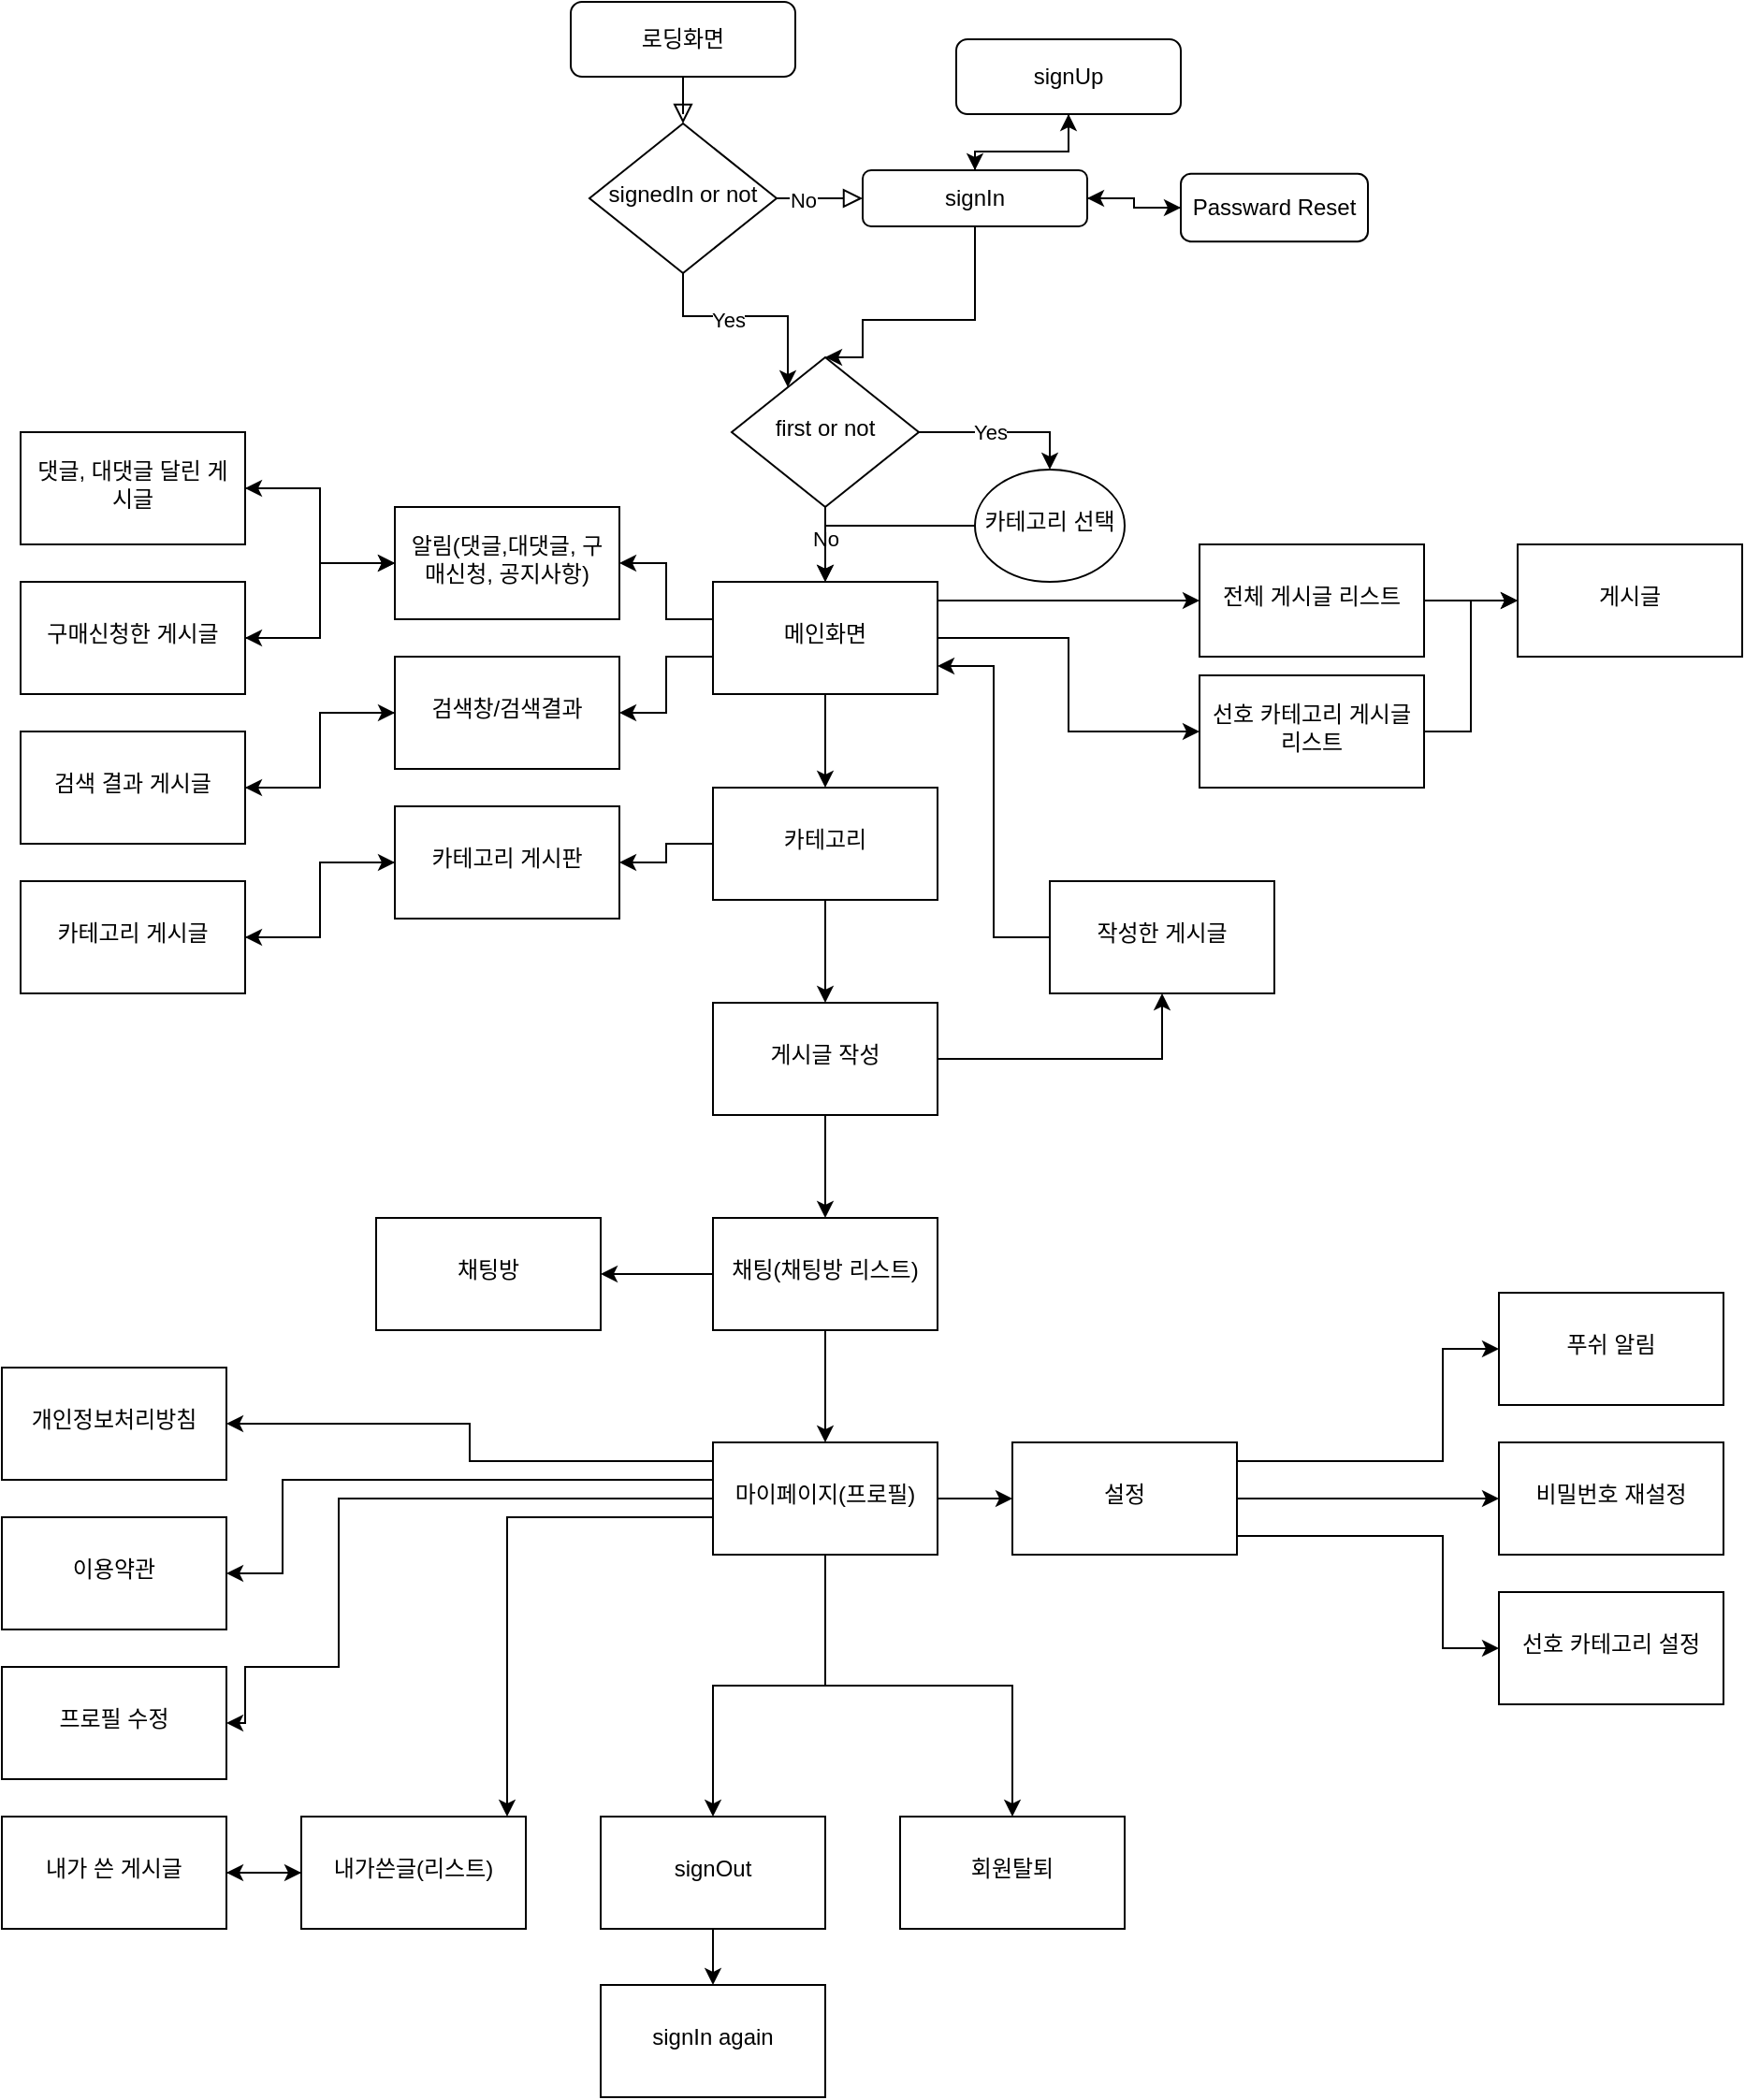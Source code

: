 <mxfile version="13.4.4" type="github"><diagram id="C5RBs43oDa-KdzZeNtuy" name="Page-1"><mxGraphModel dx="2650" dy="1219" grid="1" gridSize="10" guides="1" tooltips="1" connect="1" arrows="1" fold="1" page="1" pageScale="1" pageWidth="827" pageHeight="1169" math="0" shadow="0"><root><mxCell id="WIyWlLk6GJQsqaUBKTNV-0"/><mxCell id="WIyWlLk6GJQsqaUBKTNV-1" parent="WIyWlLk6GJQsqaUBKTNV-0"/><mxCell id="WIyWlLk6GJQsqaUBKTNV-2" value="" style="rounded=0;html=1;jettySize=auto;orthogonalLoop=1;fontSize=11;endArrow=block;endFill=0;endSize=8;strokeWidth=1;shadow=0;labelBackgroundColor=none;edgeStyle=orthogonalEdgeStyle;" parent="WIyWlLk6GJQsqaUBKTNV-1" source="WIyWlLk6GJQsqaUBKTNV-3" target="WIyWlLk6GJQsqaUBKTNV-6" edge="1"><mxGeometry relative="1" as="geometry"/></mxCell><mxCell id="WIyWlLk6GJQsqaUBKTNV-3" value="로딩화면" style="rounded=1;whiteSpace=wrap;html=1;fontSize=12;glass=0;strokeWidth=1;shadow=0;" parent="WIyWlLk6GJQsqaUBKTNV-1" vertex="1"><mxGeometry x="354" y="20" width="120" height="40" as="geometry"/></mxCell><mxCell id="WIyWlLk6GJQsqaUBKTNV-5" value="" style="edgeStyle=orthogonalEdgeStyle;rounded=0;html=1;jettySize=auto;orthogonalLoop=1;fontSize=11;endArrow=block;endFill=0;endSize=8;strokeWidth=1;shadow=0;labelBackgroundColor=none;" parent="WIyWlLk6GJQsqaUBKTNV-1" source="WIyWlLk6GJQsqaUBKTNV-6" target="WIyWlLk6GJQsqaUBKTNV-7" edge="1"><mxGeometry y="10" relative="1" as="geometry"><mxPoint as="offset"/></mxGeometry></mxCell><mxCell id="sGtQHa6h1BsGDVAT1yKp-20" value="No" style="edgeLabel;html=1;align=center;verticalAlign=middle;resizable=0;points=[];" vertex="1" connectable="0" parent="WIyWlLk6GJQsqaUBKTNV-5"><mxGeometry x="-0.391" y="-1" relative="1" as="geometry"><mxPoint as="offset"/></mxGeometry></mxCell><mxCell id="sGtQHa6h1BsGDVAT1yKp-14" value="" style="edgeStyle=orthogonalEdgeStyle;rounded=0;orthogonalLoop=1;jettySize=auto;html=1;" edge="1" parent="WIyWlLk6GJQsqaUBKTNV-1" source="WIyWlLk6GJQsqaUBKTNV-6" target="sGtQHa6h1BsGDVAT1yKp-13"><mxGeometry relative="1" as="geometry"><Array as="points"><mxPoint x="414" y="188"/><mxPoint x="470" y="188"/></Array></mxGeometry></mxCell><mxCell id="sGtQHa6h1BsGDVAT1yKp-22" value="Yes" style="edgeLabel;html=1;align=center;verticalAlign=middle;resizable=0;points=[];" vertex="1" connectable="0" parent="sGtQHa6h1BsGDVAT1yKp-14"><mxGeometry x="-0.206" y="-2" relative="1" as="geometry"><mxPoint as="offset"/></mxGeometry></mxCell><mxCell id="WIyWlLk6GJQsqaUBKTNV-6" value="signedIn or not" style="rhombus;whiteSpace=wrap;html=1;shadow=0;fontFamily=Helvetica;fontSize=12;align=center;strokeWidth=1;spacing=6;spacingTop=-4;" parent="WIyWlLk6GJQsqaUBKTNV-1" vertex="1"><mxGeometry x="364" y="85" width="100" height="80" as="geometry"/></mxCell><mxCell id="sGtQHa6h1BsGDVAT1yKp-2" value="" style="edgeStyle=orthogonalEdgeStyle;rounded=0;orthogonalLoop=1;jettySize=auto;html=1;" edge="1" parent="WIyWlLk6GJQsqaUBKTNV-1" source="WIyWlLk6GJQsqaUBKTNV-7" target="2"><mxGeometry relative="1" as="geometry"><Array as="points"><mxPoint x="570" y="100"/><mxPoint x="620" y="100"/></Array></mxGeometry></mxCell><mxCell id="sGtQHa6h1BsGDVAT1yKp-4" value="" style="edgeStyle=orthogonalEdgeStyle;rounded=0;orthogonalLoop=1;jettySize=auto;html=1;" edge="1" parent="WIyWlLk6GJQsqaUBKTNV-1" source="WIyWlLk6GJQsqaUBKTNV-7" target="sGtQHa6h1BsGDVAT1yKp-3"><mxGeometry relative="1" as="geometry"/></mxCell><mxCell id="sGtQHa6h1BsGDVAT1yKp-21" style="edgeStyle=orthogonalEdgeStyle;rounded=0;orthogonalLoop=1;jettySize=auto;html=1;entryX=0.5;entryY=0;entryDx=0;entryDy=0;" edge="1" parent="WIyWlLk6GJQsqaUBKTNV-1" source="WIyWlLk6GJQsqaUBKTNV-7" target="sGtQHa6h1BsGDVAT1yKp-13"><mxGeometry relative="1" as="geometry"><mxPoint x="570" y="180" as="targetPoint"/><Array as="points"><mxPoint x="570" y="190"/><mxPoint x="510" y="190"/><mxPoint x="510" y="210"/></Array></mxGeometry></mxCell><mxCell id="WIyWlLk6GJQsqaUBKTNV-7" value="signIn" style="rounded=1;whiteSpace=wrap;html=1;fontSize=12;glass=0;strokeWidth=1;shadow=0;" parent="WIyWlLk6GJQsqaUBKTNV-1" vertex="1"><mxGeometry x="510" y="110" width="120" height="30" as="geometry"/></mxCell><mxCell id="sGtQHa6h1BsGDVAT1yKp-6" style="edgeStyle=orthogonalEdgeStyle;rounded=0;orthogonalLoop=1;jettySize=auto;html=1;entryX=0.5;entryY=0;entryDx=0;entryDy=0;" edge="1" parent="WIyWlLk6GJQsqaUBKTNV-1" source="2" target="WIyWlLk6GJQsqaUBKTNV-7"><mxGeometry relative="1" as="geometry"/></mxCell><mxCell id="2" value="signUp" style="whiteSpace=wrap;html=1;rounded=1;shadow=0;strokeWidth=1;glass=0;" vertex="1" parent="WIyWlLk6GJQsqaUBKTNV-1"><mxGeometry x="560" y="40" width="120" height="40" as="geometry"/></mxCell><mxCell id="sGtQHa6h1BsGDVAT1yKp-5" style="edgeStyle=orthogonalEdgeStyle;rounded=0;orthogonalLoop=1;jettySize=auto;html=1;entryX=1;entryY=0.5;entryDx=0;entryDy=0;" edge="1" parent="WIyWlLk6GJQsqaUBKTNV-1" source="sGtQHa6h1BsGDVAT1yKp-3" target="WIyWlLk6GJQsqaUBKTNV-7"><mxGeometry relative="1" as="geometry"/></mxCell><mxCell id="sGtQHa6h1BsGDVAT1yKp-3" value="Passward Reset" style="whiteSpace=wrap;html=1;rounded=1;shadow=0;strokeWidth=1;glass=0;" vertex="1" parent="WIyWlLk6GJQsqaUBKTNV-1"><mxGeometry x="680" y="111.88" width="100" height="36.25" as="geometry"/></mxCell><mxCell id="sGtQHa6h1BsGDVAT1yKp-17" value="" style="edgeStyle=orthogonalEdgeStyle;rounded=0;orthogonalLoop=1;jettySize=auto;html=1;" edge="1" parent="WIyWlLk6GJQsqaUBKTNV-1" source="sGtQHa6h1BsGDVAT1yKp-13" target="sGtQHa6h1BsGDVAT1yKp-16"><mxGeometry relative="1" as="geometry"/></mxCell><mxCell id="sGtQHa6h1BsGDVAT1yKp-18" value="No" style="edgeLabel;html=1;align=center;verticalAlign=middle;resizable=0;points=[];" vertex="1" connectable="0" parent="sGtQHa6h1BsGDVAT1yKp-17"><mxGeometry x="-0.086" y="2" relative="1" as="geometry"><mxPoint x="-2" y="-2" as="offset"/></mxGeometry></mxCell><mxCell id="sGtQHa6h1BsGDVAT1yKp-26" value="" style="edgeStyle=orthogonalEdgeStyle;rounded=0;orthogonalLoop=1;jettySize=auto;html=1;" edge="1" parent="WIyWlLk6GJQsqaUBKTNV-1" source="sGtQHa6h1BsGDVAT1yKp-13" target="sGtQHa6h1BsGDVAT1yKp-25"><mxGeometry relative="1" as="geometry"><Array as="points"><mxPoint x="610" y="250"/></Array></mxGeometry></mxCell><mxCell id="sGtQHa6h1BsGDVAT1yKp-30" value="Yes" style="edgeLabel;html=1;align=center;verticalAlign=middle;resizable=0;points=[];" vertex="1" connectable="0" parent="sGtQHa6h1BsGDVAT1yKp-26"><mxGeometry x="-0.156" relative="1" as="geometry"><mxPoint as="offset"/></mxGeometry></mxCell><mxCell id="sGtQHa6h1BsGDVAT1yKp-13" value="first or not" style="rhombus;whiteSpace=wrap;html=1;shadow=0;fontFamily=Helvetica;fontSize=12;align=center;strokeWidth=1;spacing=6;spacingTop=-4;" vertex="1" parent="WIyWlLk6GJQsqaUBKTNV-1"><mxGeometry x="440" y="210" width="100" height="80" as="geometry"/></mxCell><mxCell id="sGtQHa6h1BsGDVAT1yKp-33" value="" style="edgeStyle=orthogonalEdgeStyle;rounded=0;orthogonalLoop=1;jettySize=auto;html=1;" edge="1" parent="WIyWlLk6GJQsqaUBKTNV-1" source="sGtQHa6h1BsGDVAT1yKp-16" target="sGtQHa6h1BsGDVAT1yKp-32"><mxGeometry relative="1" as="geometry"><Array as="points"><mxPoint x="405" y="370"/><mxPoint x="405" y="400"/></Array></mxGeometry></mxCell><mxCell id="sGtQHa6h1BsGDVAT1yKp-35" value="" style="edgeStyle=orthogonalEdgeStyle;rounded=0;orthogonalLoop=1;jettySize=auto;html=1;" edge="1" parent="WIyWlLk6GJQsqaUBKTNV-1" source="sGtQHa6h1BsGDVAT1yKp-16" target="sGtQHa6h1BsGDVAT1yKp-34"><mxGeometry relative="1" as="geometry"><Array as="points"><mxPoint x="405" y="350"/><mxPoint x="405" y="320"/></Array></mxGeometry></mxCell><mxCell id="sGtQHa6h1BsGDVAT1yKp-44" value="" style="edgeStyle=orthogonalEdgeStyle;rounded=0;orthogonalLoop=1;jettySize=auto;html=1;" edge="1" parent="WIyWlLk6GJQsqaUBKTNV-1" source="sGtQHa6h1BsGDVAT1yKp-16" target="sGtQHa6h1BsGDVAT1yKp-43"><mxGeometry relative="1" as="geometry"><Array as="points"><mxPoint x="590" y="340"/><mxPoint x="590" y="340"/></Array></mxGeometry></mxCell><mxCell id="sGtQHa6h1BsGDVAT1yKp-46" value="" style="edgeStyle=orthogonalEdgeStyle;rounded=0;orthogonalLoop=1;jettySize=auto;html=1;" edge="1" parent="WIyWlLk6GJQsqaUBKTNV-1" source="sGtQHa6h1BsGDVAT1yKp-16" target="sGtQHa6h1BsGDVAT1yKp-45"><mxGeometry relative="1" as="geometry"><Array as="points"><mxPoint x="620" y="360"/><mxPoint x="620" y="410"/></Array></mxGeometry></mxCell><mxCell id="sGtQHa6h1BsGDVAT1yKp-48" value="" style="edgeStyle=orthogonalEdgeStyle;rounded=0;orthogonalLoop=1;jettySize=auto;html=1;" edge="1" parent="WIyWlLk6GJQsqaUBKTNV-1" source="sGtQHa6h1BsGDVAT1yKp-16" target="sGtQHa6h1BsGDVAT1yKp-47"><mxGeometry relative="1" as="geometry"/></mxCell><mxCell id="sGtQHa6h1BsGDVAT1yKp-16" value="메인화면" style="whiteSpace=wrap;html=1;shadow=0;strokeWidth=1;spacing=6;spacingTop=-4;" vertex="1" parent="WIyWlLk6GJQsqaUBKTNV-1"><mxGeometry x="430" y="330" width="120" height="60" as="geometry"/></mxCell><mxCell id="sGtQHa6h1BsGDVAT1yKp-29" style="edgeStyle=orthogonalEdgeStyle;rounded=0;orthogonalLoop=1;jettySize=auto;html=1;entryX=0.5;entryY=0;entryDx=0;entryDy=0;" edge="1" parent="WIyWlLk6GJQsqaUBKTNV-1" source="sGtQHa6h1BsGDVAT1yKp-25" target="sGtQHa6h1BsGDVAT1yKp-16"><mxGeometry relative="1" as="geometry"><mxPoint x="610" y="380" as="targetPoint"/></mxGeometry></mxCell><mxCell id="sGtQHa6h1BsGDVAT1yKp-25" value="카테고리 선택" style="ellipse;whiteSpace=wrap;html=1;shadow=0;strokeWidth=1;spacing=6;spacingTop=-4;" vertex="1" parent="WIyWlLk6GJQsqaUBKTNV-1"><mxGeometry x="570" y="270" width="80" height="60" as="geometry"/></mxCell><mxCell id="sGtQHa6h1BsGDVAT1yKp-42" value="" style="edgeStyle=orthogonalEdgeStyle;rounded=0;orthogonalLoop=1;jettySize=auto;html=1;" edge="1" parent="WIyWlLk6GJQsqaUBKTNV-1" source="sGtQHa6h1BsGDVAT1yKp-32" target="sGtQHa6h1BsGDVAT1yKp-41"><mxGeometry relative="1" as="geometry"/></mxCell><mxCell id="sGtQHa6h1BsGDVAT1yKp-32" value="검색창/검색결과" style="whiteSpace=wrap;html=1;shadow=0;strokeWidth=1;spacing=6;spacingTop=-4;" vertex="1" parent="WIyWlLk6GJQsqaUBKTNV-1"><mxGeometry x="260" y="370" width="120" height="60" as="geometry"/></mxCell><mxCell id="sGtQHa6h1BsGDVAT1yKp-38" value="" style="edgeStyle=orthogonalEdgeStyle;rounded=0;orthogonalLoop=1;jettySize=auto;html=1;" edge="1" parent="WIyWlLk6GJQsqaUBKTNV-1" source="sGtQHa6h1BsGDVAT1yKp-34" target="sGtQHa6h1BsGDVAT1yKp-37"><mxGeometry relative="1" as="geometry"/></mxCell><mxCell id="sGtQHa6h1BsGDVAT1yKp-40" value="" style="edgeStyle=orthogonalEdgeStyle;rounded=0;orthogonalLoop=1;jettySize=auto;html=1;" edge="1" parent="WIyWlLk6GJQsqaUBKTNV-1" source="sGtQHa6h1BsGDVAT1yKp-34" target="sGtQHa6h1BsGDVAT1yKp-39"><mxGeometry relative="1" as="geometry"/></mxCell><mxCell id="sGtQHa6h1BsGDVAT1yKp-34" value="알림(댓글,대댓글, 구매신청, 공지사항)" style="whiteSpace=wrap;html=1;shadow=0;strokeWidth=1;spacing=6;spacingTop=-4;" vertex="1" parent="WIyWlLk6GJQsqaUBKTNV-1"><mxGeometry x="260" y="290" width="120" height="60" as="geometry"/></mxCell><mxCell id="sGtQHa6h1BsGDVAT1yKp-62" style="edgeStyle=orthogonalEdgeStyle;rounded=0;orthogonalLoop=1;jettySize=auto;html=1;entryX=0;entryY=0.5;entryDx=0;entryDy=0;" edge="1" parent="WIyWlLk6GJQsqaUBKTNV-1" source="sGtQHa6h1BsGDVAT1yKp-37" target="sGtQHa6h1BsGDVAT1yKp-34"><mxGeometry relative="1" as="geometry"/></mxCell><mxCell id="sGtQHa6h1BsGDVAT1yKp-37" value="댓글, 대댓글 달린 게시글" style="whiteSpace=wrap;html=1;shadow=0;strokeWidth=1;spacing=6;spacingTop=-4;" vertex="1" parent="WIyWlLk6GJQsqaUBKTNV-1"><mxGeometry x="60" y="250" width="120" height="60" as="geometry"/></mxCell><mxCell id="sGtQHa6h1BsGDVAT1yKp-61" style="edgeStyle=orthogonalEdgeStyle;rounded=0;orthogonalLoop=1;jettySize=auto;html=1;entryX=0;entryY=0.5;entryDx=0;entryDy=0;" edge="1" parent="WIyWlLk6GJQsqaUBKTNV-1" source="sGtQHa6h1BsGDVAT1yKp-39" target="sGtQHa6h1BsGDVAT1yKp-34"><mxGeometry relative="1" as="geometry"/></mxCell><mxCell id="sGtQHa6h1BsGDVAT1yKp-39" value="구매신청한 게시글" style="whiteSpace=wrap;html=1;shadow=0;strokeWidth=1;spacing=6;spacingTop=-4;" vertex="1" parent="WIyWlLk6GJQsqaUBKTNV-1"><mxGeometry x="60" y="330" width="120" height="60" as="geometry"/></mxCell><mxCell id="sGtQHa6h1BsGDVAT1yKp-60" style="edgeStyle=orthogonalEdgeStyle;rounded=0;orthogonalLoop=1;jettySize=auto;html=1;entryX=0;entryY=0.5;entryDx=0;entryDy=0;" edge="1" parent="WIyWlLk6GJQsqaUBKTNV-1" source="sGtQHa6h1BsGDVAT1yKp-41" target="sGtQHa6h1BsGDVAT1yKp-32"><mxGeometry relative="1" as="geometry"/></mxCell><mxCell id="sGtQHa6h1BsGDVAT1yKp-41" value="검색 결과 게시글" style="whiteSpace=wrap;html=1;shadow=0;strokeWidth=1;spacing=6;spacingTop=-4;" vertex="1" parent="WIyWlLk6GJQsqaUBKTNV-1"><mxGeometry x="60" y="410" width="120" height="60" as="geometry"/></mxCell><mxCell id="sGtQHa6h1BsGDVAT1yKp-71" value="" style="edgeStyle=orthogonalEdgeStyle;rounded=0;orthogonalLoop=1;jettySize=auto;html=1;" edge="1" parent="WIyWlLk6GJQsqaUBKTNV-1" source="sGtQHa6h1BsGDVAT1yKp-43" target="sGtQHa6h1BsGDVAT1yKp-70"><mxGeometry relative="1" as="geometry"/></mxCell><mxCell id="sGtQHa6h1BsGDVAT1yKp-43" value="전체 게시글 리스트" style="whiteSpace=wrap;html=1;shadow=0;strokeWidth=1;spacing=6;spacingTop=-4;" vertex="1" parent="WIyWlLk6GJQsqaUBKTNV-1"><mxGeometry x="690" y="310" width="120" height="60" as="geometry"/></mxCell><mxCell id="sGtQHa6h1BsGDVAT1yKp-74" style="edgeStyle=orthogonalEdgeStyle;rounded=0;orthogonalLoop=1;jettySize=auto;html=1;exitX=1;exitY=0.5;exitDx=0;exitDy=0;entryX=0;entryY=0.5;entryDx=0;entryDy=0;" edge="1" parent="WIyWlLk6GJQsqaUBKTNV-1" source="sGtQHa6h1BsGDVAT1yKp-45" target="sGtQHa6h1BsGDVAT1yKp-70"><mxGeometry relative="1" as="geometry"/></mxCell><mxCell id="sGtQHa6h1BsGDVAT1yKp-45" value="선호 카테고리 게시글 리스트" style="whiteSpace=wrap;html=1;shadow=0;strokeWidth=1;spacing=6;spacingTop=-4;" vertex="1" parent="WIyWlLk6GJQsqaUBKTNV-1"><mxGeometry x="690" y="380" width="120" height="60" as="geometry"/></mxCell><mxCell id="sGtQHa6h1BsGDVAT1yKp-50" value="" style="edgeStyle=orthogonalEdgeStyle;rounded=0;orthogonalLoop=1;jettySize=auto;html=1;" edge="1" parent="WIyWlLk6GJQsqaUBKTNV-1" source="sGtQHa6h1BsGDVAT1yKp-47" target="sGtQHa6h1BsGDVAT1yKp-49"><mxGeometry relative="1" as="geometry"/></mxCell><mxCell id="sGtQHa6h1BsGDVAT1yKp-56" value="" style="edgeStyle=orthogonalEdgeStyle;rounded=0;orthogonalLoop=1;jettySize=auto;html=1;" edge="1" parent="WIyWlLk6GJQsqaUBKTNV-1" source="sGtQHa6h1BsGDVAT1yKp-47" target="sGtQHa6h1BsGDVAT1yKp-55"><mxGeometry relative="1" as="geometry"/></mxCell><mxCell id="sGtQHa6h1BsGDVAT1yKp-47" value="카테고리" style="whiteSpace=wrap;html=1;shadow=0;strokeWidth=1;spacing=6;spacingTop=-4;" vertex="1" parent="WIyWlLk6GJQsqaUBKTNV-1"><mxGeometry x="430" y="440" width="120" height="60" as="geometry"/></mxCell><mxCell id="sGtQHa6h1BsGDVAT1yKp-52" value="" style="edgeStyle=orthogonalEdgeStyle;rounded=0;orthogonalLoop=1;jettySize=auto;html=1;" edge="1" parent="WIyWlLk6GJQsqaUBKTNV-1" source="sGtQHa6h1BsGDVAT1yKp-49" target="sGtQHa6h1BsGDVAT1yKp-51"><mxGeometry relative="1" as="geometry"/></mxCell><mxCell id="sGtQHa6h1BsGDVAT1yKp-64" value="" style="edgeStyle=orthogonalEdgeStyle;rounded=0;orthogonalLoop=1;jettySize=auto;html=1;" edge="1" parent="WIyWlLk6GJQsqaUBKTNV-1" source="sGtQHa6h1BsGDVAT1yKp-49" target="sGtQHa6h1BsGDVAT1yKp-63"><mxGeometry relative="1" as="geometry"/></mxCell><mxCell id="sGtQHa6h1BsGDVAT1yKp-49" value="게시글 작성" style="whiteSpace=wrap;html=1;shadow=0;strokeWidth=1;spacing=6;spacingTop=-4;" vertex="1" parent="WIyWlLk6GJQsqaUBKTNV-1"><mxGeometry x="430" y="555" width="120" height="60" as="geometry"/></mxCell><mxCell id="sGtQHa6h1BsGDVAT1yKp-54" value="" style="edgeStyle=orthogonalEdgeStyle;rounded=0;orthogonalLoop=1;jettySize=auto;html=1;" edge="1" parent="WIyWlLk6GJQsqaUBKTNV-1" source="sGtQHa6h1BsGDVAT1yKp-51" target="sGtQHa6h1BsGDVAT1yKp-53"><mxGeometry relative="1" as="geometry"/></mxCell><mxCell id="sGtQHa6h1BsGDVAT1yKp-67" value="" style="edgeStyle=orthogonalEdgeStyle;rounded=0;orthogonalLoop=1;jettySize=auto;html=1;" edge="1" parent="WIyWlLk6GJQsqaUBKTNV-1" source="sGtQHa6h1BsGDVAT1yKp-51" target="sGtQHa6h1BsGDVAT1yKp-66"><mxGeometry relative="1" as="geometry"/></mxCell><mxCell id="sGtQHa6h1BsGDVAT1yKp-51" value="채팅(채팅방 리스트)" style="whiteSpace=wrap;html=1;shadow=0;strokeWidth=1;spacing=6;spacingTop=-4;" vertex="1" parent="WIyWlLk6GJQsqaUBKTNV-1"><mxGeometry x="430" y="670" width="120" height="60" as="geometry"/></mxCell><mxCell id="sGtQHa6h1BsGDVAT1yKp-76" value="" style="edgeStyle=orthogonalEdgeStyle;rounded=0;orthogonalLoop=1;jettySize=auto;html=1;" edge="1" parent="WIyWlLk6GJQsqaUBKTNV-1" source="sGtQHa6h1BsGDVAT1yKp-53" target="sGtQHa6h1BsGDVAT1yKp-75"><mxGeometry relative="1" as="geometry"><Array as="points"><mxPoint x="300" y="800"/><mxPoint x="300" y="780"/></Array></mxGeometry></mxCell><mxCell id="sGtQHa6h1BsGDVAT1yKp-78" value="" style="edgeStyle=orthogonalEdgeStyle;rounded=0;orthogonalLoop=1;jettySize=auto;html=1;" edge="1" parent="WIyWlLk6GJQsqaUBKTNV-1" source="sGtQHa6h1BsGDVAT1yKp-53" target="sGtQHa6h1BsGDVAT1yKp-77"><mxGeometry relative="1" as="geometry"><Array as="points"><mxPoint x="200" y="810"/><mxPoint x="200" y="860"/></Array></mxGeometry></mxCell><mxCell id="sGtQHa6h1BsGDVAT1yKp-80" value="" style="edgeStyle=orthogonalEdgeStyle;rounded=0;orthogonalLoop=1;jettySize=auto;html=1;exitX=0;exitY=0.75;exitDx=0;exitDy=0;" edge="1" parent="WIyWlLk6GJQsqaUBKTNV-1" source="sGtQHa6h1BsGDVAT1yKp-53" target="sGtQHa6h1BsGDVAT1yKp-79"><mxGeometry relative="1" as="geometry"><Array as="points"><mxPoint x="430" y="820"/><mxPoint x="230" y="820"/><mxPoint x="230" y="910"/><mxPoint x="180" y="910"/><mxPoint x="180" y="940"/></Array></mxGeometry></mxCell><mxCell id="sGtQHa6h1BsGDVAT1yKp-84" value="" style="edgeStyle=orthogonalEdgeStyle;rounded=0;orthogonalLoop=1;jettySize=auto;html=1;" edge="1" parent="WIyWlLk6GJQsqaUBKTNV-1" source="sGtQHa6h1BsGDVAT1yKp-53" target="sGtQHa6h1BsGDVAT1yKp-83"><mxGeometry relative="1" as="geometry"/></mxCell><mxCell id="sGtQHa6h1BsGDVAT1yKp-92" value="" style="edgeStyle=orthogonalEdgeStyle;rounded=0;orthogonalLoop=1;jettySize=auto;html=1;" edge="1" parent="WIyWlLk6GJQsqaUBKTNV-1" source="sGtQHa6h1BsGDVAT1yKp-53" target="sGtQHa6h1BsGDVAT1yKp-91"><mxGeometry relative="1" as="geometry"/></mxCell><mxCell id="sGtQHa6h1BsGDVAT1yKp-94" value="" style="edgeStyle=orthogonalEdgeStyle;rounded=0;orthogonalLoop=1;jettySize=auto;html=1;" edge="1" parent="WIyWlLk6GJQsqaUBKTNV-1" source="sGtQHa6h1BsGDVAT1yKp-53" target="sGtQHa6h1BsGDVAT1yKp-93"><mxGeometry relative="1" as="geometry"/></mxCell><mxCell id="sGtQHa6h1BsGDVAT1yKp-96" value="" style="edgeStyle=orthogonalEdgeStyle;rounded=0;orthogonalLoop=1;jettySize=auto;html=1;" edge="1" parent="WIyWlLk6GJQsqaUBKTNV-1" source="sGtQHa6h1BsGDVAT1yKp-53" target="sGtQHa6h1BsGDVAT1yKp-95"><mxGeometry relative="1" as="geometry"><Array as="points"><mxPoint x="320" y="830"/></Array></mxGeometry></mxCell><mxCell id="sGtQHa6h1BsGDVAT1yKp-53" value="마이페이지(프로필)" style="whiteSpace=wrap;html=1;shadow=0;strokeWidth=1;spacing=6;spacingTop=-4;" vertex="1" parent="WIyWlLk6GJQsqaUBKTNV-1"><mxGeometry x="430" y="790" width="120" height="60" as="geometry"/></mxCell><mxCell id="sGtQHa6h1BsGDVAT1yKp-58" value="" style="edgeStyle=orthogonalEdgeStyle;rounded=0;orthogonalLoop=1;jettySize=auto;html=1;" edge="1" parent="WIyWlLk6GJQsqaUBKTNV-1" source="sGtQHa6h1BsGDVAT1yKp-55" target="sGtQHa6h1BsGDVAT1yKp-57"><mxGeometry relative="1" as="geometry"/></mxCell><mxCell id="sGtQHa6h1BsGDVAT1yKp-55" value="카테고리 게시판" style="whiteSpace=wrap;html=1;shadow=0;strokeWidth=1;spacing=6;spacingTop=-4;" vertex="1" parent="WIyWlLk6GJQsqaUBKTNV-1"><mxGeometry x="260" y="450" width="120" height="60" as="geometry"/></mxCell><mxCell id="sGtQHa6h1BsGDVAT1yKp-59" style="edgeStyle=orthogonalEdgeStyle;rounded=0;orthogonalLoop=1;jettySize=auto;html=1;entryX=0;entryY=0.5;entryDx=0;entryDy=0;" edge="1" parent="WIyWlLk6GJQsqaUBKTNV-1" source="sGtQHa6h1BsGDVAT1yKp-57" target="sGtQHa6h1BsGDVAT1yKp-55"><mxGeometry relative="1" as="geometry"/></mxCell><mxCell id="sGtQHa6h1BsGDVAT1yKp-57" value="카테고리 게시글" style="whiteSpace=wrap;html=1;shadow=0;strokeWidth=1;spacing=6;spacingTop=-4;" vertex="1" parent="WIyWlLk6GJQsqaUBKTNV-1"><mxGeometry x="60" y="490" width="120" height="60" as="geometry"/></mxCell><mxCell id="sGtQHa6h1BsGDVAT1yKp-65" style="edgeStyle=orthogonalEdgeStyle;rounded=0;orthogonalLoop=1;jettySize=auto;html=1;entryX=1;entryY=0.75;entryDx=0;entryDy=0;" edge="1" parent="WIyWlLk6GJQsqaUBKTNV-1" source="sGtQHa6h1BsGDVAT1yKp-63" target="sGtQHa6h1BsGDVAT1yKp-16"><mxGeometry relative="1" as="geometry"/></mxCell><mxCell id="sGtQHa6h1BsGDVAT1yKp-63" value="작성한 게시글" style="whiteSpace=wrap;html=1;shadow=0;strokeWidth=1;spacing=6;spacingTop=-4;" vertex="1" parent="WIyWlLk6GJQsqaUBKTNV-1"><mxGeometry x="610" y="490" width="120" height="60" as="geometry"/></mxCell><mxCell id="sGtQHa6h1BsGDVAT1yKp-66" value="채팅방" style="whiteSpace=wrap;html=1;shadow=0;strokeWidth=1;spacing=6;spacingTop=-4;" vertex="1" parent="WIyWlLk6GJQsqaUBKTNV-1"><mxGeometry x="250" y="670" width="120" height="60" as="geometry"/></mxCell><mxCell id="sGtQHa6h1BsGDVAT1yKp-70" value="게시글" style="whiteSpace=wrap;html=1;shadow=0;strokeWidth=1;spacing=6;spacingTop=-4;" vertex="1" parent="WIyWlLk6GJQsqaUBKTNV-1"><mxGeometry x="860" y="310" width="120" height="60" as="geometry"/></mxCell><mxCell id="sGtQHa6h1BsGDVAT1yKp-75" value="개인정보처리방침" style="whiteSpace=wrap;html=1;shadow=0;strokeWidth=1;spacing=6;spacingTop=-4;" vertex="1" parent="WIyWlLk6GJQsqaUBKTNV-1"><mxGeometry x="50" y="750" width="120" height="60" as="geometry"/></mxCell><mxCell id="sGtQHa6h1BsGDVAT1yKp-77" value="이용약관" style="whiteSpace=wrap;html=1;shadow=0;strokeWidth=1;spacing=6;spacingTop=-4;" vertex="1" parent="WIyWlLk6GJQsqaUBKTNV-1"><mxGeometry x="50" y="830" width="120" height="60" as="geometry"/></mxCell><mxCell id="sGtQHa6h1BsGDVAT1yKp-79" value="프로필 수정" style="whiteSpace=wrap;html=1;shadow=0;strokeWidth=1;spacing=6;spacingTop=-4;" vertex="1" parent="WIyWlLk6GJQsqaUBKTNV-1"><mxGeometry x="50" y="910" width="120" height="60" as="geometry"/></mxCell><mxCell id="sGtQHa6h1BsGDVAT1yKp-86" value="" style="edgeStyle=orthogonalEdgeStyle;rounded=0;orthogonalLoop=1;jettySize=auto;html=1;" edge="1" parent="WIyWlLk6GJQsqaUBKTNV-1" source="sGtQHa6h1BsGDVAT1yKp-83" target="sGtQHa6h1BsGDVAT1yKp-85"><mxGeometry relative="1" as="geometry"/></mxCell><mxCell id="sGtQHa6h1BsGDVAT1yKp-88" value="" style="edgeStyle=orthogonalEdgeStyle;rounded=0;orthogonalLoop=1;jettySize=auto;html=1;" edge="1" parent="WIyWlLk6GJQsqaUBKTNV-1" source="sGtQHa6h1BsGDVAT1yKp-83" target="sGtQHa6h1BsGDVAT1yKp-87"><mxGeometry relative="1" as="geometry"><Array as="points"><mxPoint x="820" y="800"/></Array></mxGeometry></mxCell><mxCell id="sGtQHa6h1BsGDVAT1yKp-90" value="" style="edgeStyle=orthogonalEdgeStyle;rounded=0;orthogonalLoop=1;jettySize=auto;html=1;" edge="1" parent="WIyWlLk6GJQsqaUBKTNV-1" source="sGtQHa6h1BsGDVAT1yKp-83" target="sGtQHa6h1BsGDVAT1yKp-89"><mxGeometry relative="1" as="geometry"><Array as="points"><mxPoint x="820" y="840"/></Array></mxGeometry></mxCell><mxCell id="sGtQHa6h1BsGDVAT1yKp-83" value="설정" style="whiteSpace=wrap;html=1;shadow=0;strokeWidth=1;spacing=6;spacingTop=-4;" vertex="1" parent="WIyWlLk6GJQsqaUBKTNV-1"><mxGeometry x="590" y="790" width="120" height="60" as="geometry"/></mxCell><mxCell id="sGtQHa6h1BsGDVAT1yKp-85" value="비밀번호 재설정" style="whiteSpace=wrap;html=1;shadow=0;strokeWidth=1;spacing=6;spacingTop=-4;" vertex="1" parent="WIyWlLk6GJQsqaUBKTNV-1"><mxGeometry x="850" y="790" width="120" height="60" as="geometry"/></mxCell><mxCell id="sGtQHa6h1BsGDVAT1yKp-87" value="푸쉬 알림" style="whiteSpace=wrap;html=1;shadow=0;strokeWidth=1;spacing=6;spacingTop=-4;" vertex="1" parent="WIyWlLk6GJQsqaUBKTNV-1"><mxGeometry x="850" y="710" width="120" height="60" as="geometry"/></mxCell><mxCell id="sGtQHa6h1BsGDVAT1yKp-89" value="선호 카테고리 설정" style="whiteSpace=wrap;html=1;shadow=0;strokeWidth=1;spacing=6;spacingTop=-4;" vertex="1" parent="WIyWlLk6GJQsqaUBKTNV-1"><mxGeometry x="850" y="870" width="120" height="60" as="geometry"/></mxCell><mxCell id="sGtQHa6h1BsGDVAT1yKp-91" value="회원탈퇴" style="whiteSpace=wrap;html=1;shadow=0;strokeWidth=1;spacing=6;spacingTop=-4;" vertex="1" parent="WIyWlLk6GJQsqaUBKTNV-1"><mxGeometry x="530" y="990" width="120" height="60" as="geometry"/></mxCell><mxCell id="sGtQHa6h1BsGDVAT1yKp-103" value="" style="edgeStyle=orthogonalEdgeStyle;rounded=0;orthogonalLoop=1;jettySize=auto;html=1;" edge="1" parent="WIyWlLk6GJQsqaUBKTNV-1" source="sGtQHa6h1BsGDVAT1yKp-93" target="sGtQHa6h1BsGDVAT1yKp-102"><mxGeometry relative="1" as="geometry"/></mxCell><mxCell id="sGtQHa6h1BsGDVAT1yKp-93" value="signOut" style="whiteSpace=wrap;html=1;shadow=0;strokeWidth=1;spacing=6;spacingTop=-4;" vertex="1" parent="WIyWlLk6GJQsqaUBKTNV-1"><mxGeometry x="370" y="990" width="120" height="60" as="geometry"/></mxCell><mxCell id="sGtQHa6h1BsGDVAT1yKp-99" value="" style="edgeStyle=orthogonalEdgeStyle;rounded=0;orthogonalLoop=1;jettySize=auto;html=1;" edge="1" parent="WIyWlLk6GJQsqaUBKTNV-1" source="sGtQHa6h1BsGDVAT1yKp-95" target="sGtQHa6h1BsGDVAT1yKp-98"><mxGeometry relative="1" as="geometry"/></mxCell><mxCell id="sGtQHa6h1BsGDVAT1yKp-95" value="내가쓴글(리스트)" style="whiteSpace=wrap;html=1;shadow=0;strokeWidth=1;spacing=6;spacingTop=-4;" vertex="1" parent="WIyWlLk6GJQsqaUBKTNV-1"><mxGeometry x="210" y="990" width="120" height="60" as="geometry"/></mxCell><mxCell id="sGtQHa6h1BsGDVAT1yKp-100" style="edgeStyle=orthogonalEdgeStyle;rounded=0;orthogonalLoop=1;jettySize=auto;html=1;" edge="1" parent="WIyWlLk6GJQsqaUBKTNV-1" source="sGtQHa6h1BsGDVAT1yKp-98"><mxGeometry relative="1" as="geometry"><mxPoint x="210" y="1020" as="targetPoint"/></mxGeometry></mxCell><mxCell id="sGtQHa6h1BsGDVAT1yKp-98" value="내가 쓴 게시글" style="whiteSpace=wrap;html=1;shadow=0;strokeWidth=1;spacing=6;spacingTop=-4;" vertex="1" parent="WIyWlLk6GJQsqaUBKTNV-1"><mxGeometry x="50" y="990" width="120" height="60" as="geometry"/></mxCell><mxCell id="sGtQHa6h1BsGDVAT1yKp-102" value="signIn again" style="whiteSpace=wrap;html=1;shadow=0;strokeWidth=1;spacing=6;spacingTop=-4;" vertex="1" parent="WIyWlLk6GJQsqaUBKTNV-1"><mxGeometry x="370" y="1080" width="120" height="60" as="geometry"/></mxCell></root></mxGraphModel></diagram></mxfile>